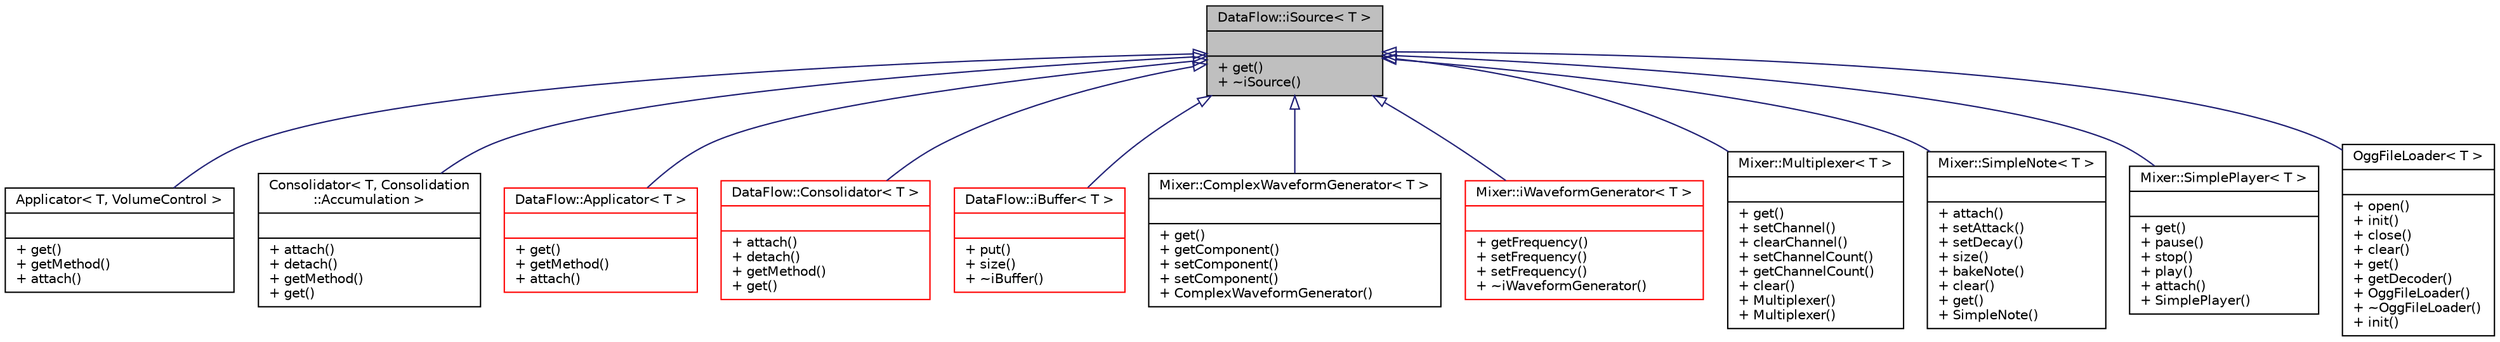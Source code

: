 digraph "DataFlow::iSource&lt; T &gt;"
{
 // INTERACTIVE_SVG=YES
  bgcolor="transparent";
  edge [fontname="Helvetica",fontsize="10",labelfontname="Helvetica",labelfontsize="10"];
  node [fontname="Helvetica",fontsize="10",shape=record];
  Node0 [label="{DataFlow::iSource\< T \>\n||+ get()\l+ ~iSource()\l}",height=0.2,width=0.4,color="black", fillcolor="grey75", style="filled", fontcolor="black"];
  Node0 -> Node1 [dir="back",color="midnightblue",fontsize="10",style="solid",arrowtail="onormal",fontname="Helvetica"];
  Node1 [label="{Applicator\< T, VolumeControl \>\n||+ get()\l+ getMethod()\l+ attach()\l}",height=0.2,width=0.4,color="black",URL="$classDataFlow_1_1Applicator.html"];
  Node0 -> Node2 [dir="back",color="midnightblue",fontsize="10",style="solid",arrowtail="onormal",fontname="Helvetica"];
  Node2 [label="{Consolidator\< T, Consolidation\l::Accumulation \>\n||+ attach()\l+ detach()\l+ getMethod()\l+ get()\l}",height=0.2,width=0.4,color="black",URL="$classDataFlow_1_1Consolidator.html"];
  Node0 -> Node3 [dir="back",color="midnightblue",fontsize="10",style="solid",arrowtail="onormal",fontname="Helvetica"];
  Node3 [label="{DataFlow::Applicator\< T \>\n||+ get()\l+ getMethod()\l+ attach()\l}",height=0.2,width=0.4,color="red",URL="$classDataFlow_1_1Applicator.html"];
  Node0 -> Node5 [dir="back",color="midnightblue",fontsize="10",style="solid",arrowtail="onormal",fontname="Helvetica"];
  Node5 [label="{DataFlow::Consolidator\< T \>\n||+ attach()\l+ detach()\l+ getMethod()\l+ get()\l}",height=0.2,width=0.4,color="red",URL="$classDataFlow_1_1Consolidator.html"];
  Node0 -> Node7 [dir="back",color="midnightblue",fontsize="10",style="solid",arrowtail="onormal",fontname="Helvetica"];
  Node7 [label="{DataFlow::iBuffer\< T \>\n||+ put()\l+ size()\l+ ~iBuffer()\l}",height=0.2,width=0.4,color="red",URL="$classDataFlow_1_1iBuffer.html"];
  Node0 -> Node10 [dir="back",color="midnightblue",fontsize="10",style="solid",arrowtail="onormal",fontname="Helvetica"];
  Node10 [label="{Mixer::ComplexWaveformGenerator\< T \>\n||+ get()\l+ getComponent()\l+ setComponent()\l+ setComponent()\l+ ComplexWaveformGenerator()\l}",height=0.2,width=0.4,color="black",URL="$classMixer_1_1ComplexWaveformGenerator.html"];
  Node0 -> Node11 [dir="back",color="midnightblue",fontsize="10",style="solid",arrowtail="onormal",fontname="Helvetica"];
  Node11 [label="{Mixer::iWaveformGenerator\< T \>\n||+ getFrequency()\l+ setFrequency()\l+ setFrequency()\l+ ~iWaveformGenerator()\l}",height=0.2,width=0.4,color="red",URL="$classMixer_1_1iWaveformGenerator.html"];
  Node0 -> Node18 [dir="back",color="midnightblue",fontsize="10",style="solid",arrowtail="onormal",fontname="Helvetica"];
  Node18 [label="{Mixer::Multiplexer\< T \>\n||+ get()\l+ setChannel()\l+ clearChannel()\l+ setChannelCount()\l+ getChannelCount()\l+ clear()\l+ Multiplexer()\l+ Multiplexer()\l}",height=0.2,width=0.4,color="black",URL="$classMixer_1_1Multiplexer.html"];
  Node0 -> Node19 [dir="back",color="midnightblue",fontsize="10",style="solid",arrowtail="onormal",fontname="Helvetica"];
  Node19 [label="{Mixer::SimpleNote\< T \>\n||+ attach()\l+ setAttack()\l+ setDecay()\l+ size()\l+ bakeNote()\l+ clear()\l+ get()\l+ SimpleNote()\l}",height=0.2,width=0.4,color="black",URL="$classMixer_1_1SimpleNote.html"];
  Node0 -> Node20 [dir="back",color="midnightblue",fontsize="10",style="solid",arrowtail="onormal",fontname="Helvetica"];
  Node20 [label="{Mixer::SimplePlayer\< T \>\n||+ get()\l+ pause()\l+ stop()\l+ play()\l+ attach()\l+ SimplePlayer()\l}",height=0.2,width=0.4,color="black",URL="$classMixer_1_1SimplePlayer.html"];
  Node0 -> Node21 [dir="back",color="midnightblue",fontsize="10",style="solid",arrowtail="onormal",fontname="Helvetica"];
  Node21 [label="{OggFileLoader\< T \>\n||+ open()\l+ init()\l+ close()\l+ clear()\l+ get()\l+ getDecoder()\l+ OggFileLoader()\l+ ~OggFileLoader()\l+ init()\l}",height=0.2,width=0.4,color="black",URL="$classOggFileLoader.html"];
}
